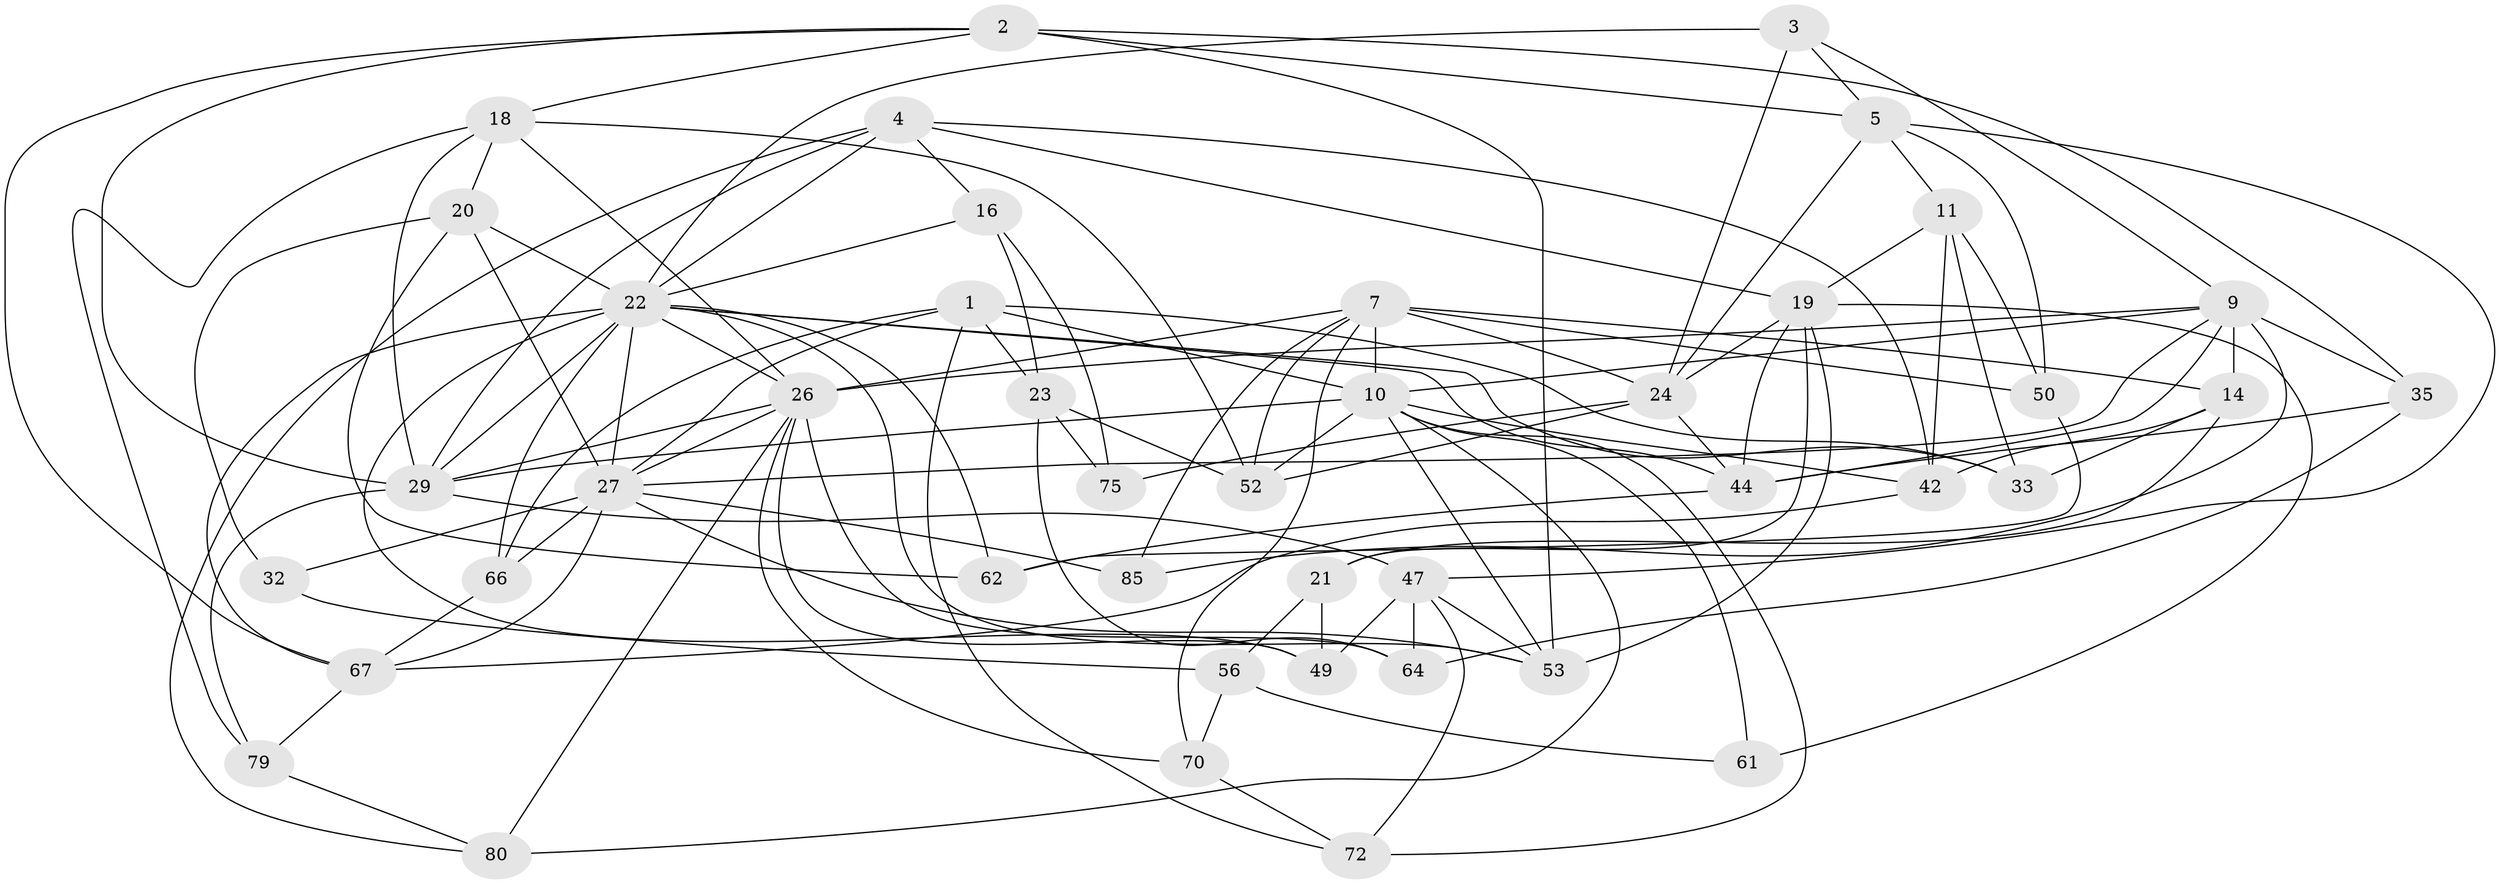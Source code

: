 // original degree distribution, {4: 1.0}
// Generated by graph-tools (version 1.1) at 2025/16/03/09/25 04:16:23]
// undirected, 43 vertices, 119 edges
graph export_dot {
graph [start="1"]
  node [color=gray90,style=filled];
  1 [super="+15"];
  2 [super="+54"];
  3;
  4 [super="+13"];
  5 [super="+6"];
  7 [super="+8+12"];
  9 [super="+17+82+48"];
  10 [super="+45+39"];
  11 [super="+30"];
  14 [super="+43"];
  16;
  18 [super="+74"];
  19 [super="+25+38"];
  20 [super="+37"];
  21;
  22 [super="+76+55+77"];
  23 [super="+58"];
  24 [super="+36+31"];
  26 [super="+46+28"];
  27 [super="+40+63"];
  29 [super="+71+60"];
  32;
  33;
  35;
  42 [super="+59"];
  44 [super="+78"];
  47 [super="+57"];
  49;
  50;
  52 [super="+69"];
  53 [super="+83"];
  56;
  61;
  62;
  64;
  66;
  67 [super="+68"];
  70;
  72;
  75;
  79;
  80;
  85;
  1 -- 72;
  1 -- 33;
  1 -- 66;
  1 -- 23;
  1 -- 27;
  1 -- 10;
  2 -- 67;
  2 -- 29;
  2 -- 53;
  2 -- 18;
  2 -- 35;
  2 -- 5;
  3 -- 5;
  3 -- 9;
  3 -- 22;
  3 -- 24;
  4 -- 80;
  4 -- 29;
  4 -- 22;
  4 -- 16;
  4 -- 42;
  4 -- 19;
  5 -- 47;
  5 -- 24;
  5 -- 50;
  5 -- 11;
  7 -- 50;
  7 -- 52;
  7 -- 85;
  7 -- 26;
  7 -- 14;
  7 -- 10 [weight=2];
  7 -- 24 [weight=2];
  7 -- 70;
  9 -- 27;
  9 -- 85 [weight=2];
  9 -- 14 [weight=2];
  9 -- 44;
  9 -- 35;
  9 -- 26;
  9 -- 10;
  10 -- 52 [weight=2];
  10 -- 80;
  10 -- 42 [weight=2];
  10 -- 72;
  10 -- 61 [weight=2];
  10 -- 53;
  10 -- 29;
  11 -- 42;
  11 -- 33;
  11 -- 50;
  11 -- 19 [weight=2];
  14 -- 21;
  14 -- 42;
  14 -- 33;
  16 -- 75;
  16 -- 22;
  16 -- 23;
  18 -- 29;
  18 -- 26;
  18 -- 52;
  18 -- 20;
  18 -- 79;
  19 -- 53;
  19 -- 24;
  19 -- 44;
  19 -- 61;
  19 -- 21;
  20 -- 62;
  20 -- 32 [weight=2];
  20 -- 22;
  20 -- 27;
  21 -- 49;
  21 -- 56;
  22 -- 62;
  22 -- 33;
  22 -- 53;
  22 -- 66;
  22 -- 44;
  22 -- 49;
  22 -- 29;
  22 -- 67;
  22 -- 27;
  22 -- 26;
  23 -- 64;
  23 -- 75 [weight=2];
  23 -- 52;
  24 -- 44;
  24 -- 75;
  24 -- 52;
  26 -- 80;
  26 -- 64;
  26 -- 27;
  26 -- 49;
  26 -- 70;
  26 -- 29;
  27 -- 67;
  27 -- 32;
  27 -- 66;
  27 -- 53;
  27 -- 85;
  29 -- 47;
  29 -- 79;
  32 -- 56;
  35 -- 64;
  35 -- 44;
  42 -- 67;
  44 -- 62;
  47 -- 49;
  47 -- 53;
  47 -- 64;
  47 -- 72;
  50 -- 62;
  56 -- 61;
  56 -- 70;
  66 -- 67;
  67 -- 79;
  70 -- 72;
  79 -- 80;
}
